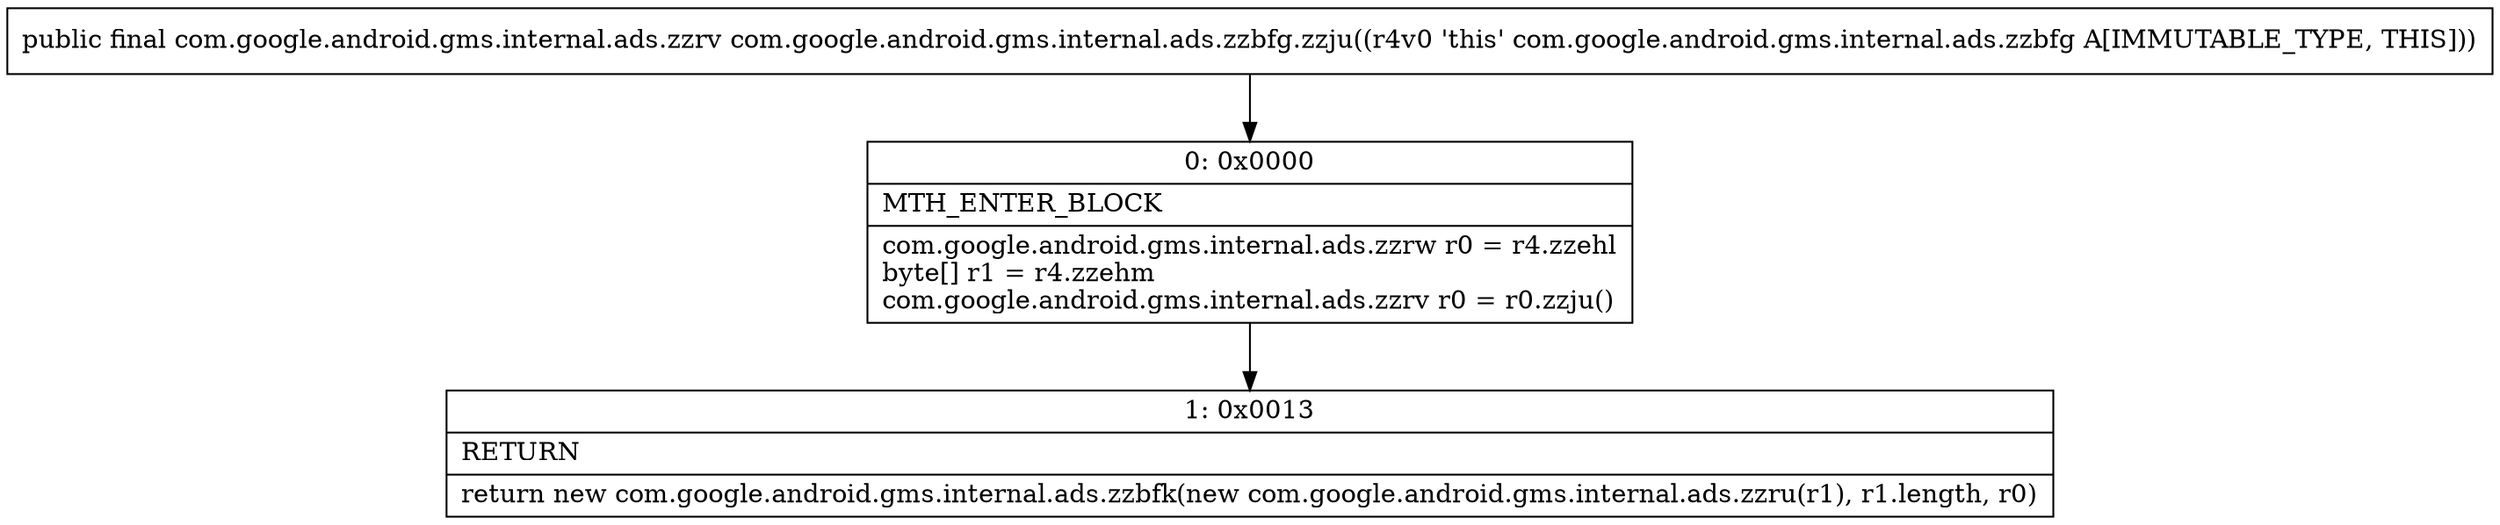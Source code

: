 digraph "CFG forcom.google.android.gms.internal.ads.zzbfg.zzju()Lcom\/google\/android\/gms\/internal\/ads\/zzrv;" {
Node_0 [shape=record,label="{0\:\ 0x0000|MTH_ENTER_BLOCK\l|com.google.android.gms.internal.ads.zzrw r0 = r4.zzehl\lbyte[] r1 = r4.zzehm\lcom.google.android.gms.internal.ads.zzrv r0 = r0.zzju()\l}"];
Node_1 [shape=record,label="{1\:\ 0x0013|RETURN\l|return new com.google.android.gms.internal.ads.zzbfk(new com.google.android.gms.internal.ads.zzru(r1), r1.length, r0)\l}"];
MethodNode[shape=record,label="{public final com.google.android.gms.internal.ads.zzrv com.google.android.gms.internal.ads.zzbfg.zzju((r4v0 'this' com.google.android.gms.internal.ads.zzbfg A[IMMUTABLE_TYPE, THIS])) }"];
MethodNode -> Node_0;
Node_0 -> Node_1;
}

